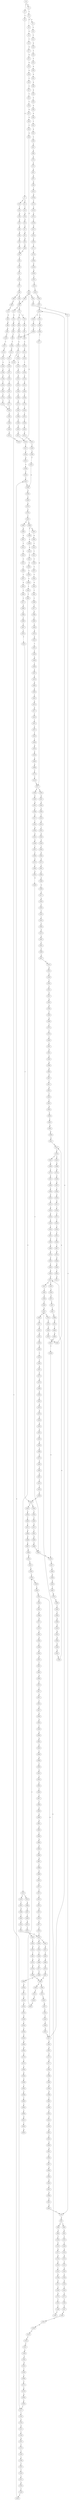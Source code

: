 strict digraph  {
	S0 -> S1 [ label = G ];
	S0 -> S2 [ label = C ];
	S1 -> S3 [ label = T ];
	S2 -> S4 [ label = C ];
	S3 -> S5 [ label = A ];
	S3 -> S6 [ label = G ];
	S4 -> S7 [ label = G ];
	S5 -> S8 [ label = C ];
	S6 -> S9 [ label = G ];
	S7 -> S10 [ label = G ];
	S7 -> S11 [ label = C ];
	S8 -> S12 [ label = T ];
	S9 -> S13 [ label = T ];
	S10 -> S14 [ label = T ];
	S11 -> S15 [ label = T ];
	S12 -> S16 [ label = A ];
	S13 -> S17 [ label = G ];
	S14 -> S18 [ label = G ];
	S15 -> S19 [ label = G ];
	S16 -> S20 [ label = T ];
	S17 -> S21 [ label = G ];
	S18 -> S22 [ label = G ];
	S19 -> S23 [ label = G ];
	S20 -> S24 [ label = T ];
	S21 -> S25 [ label = A ];
	S22 -> S26 [ label = A ];
	S23 -> S27 [ label = A ];
	S24 -> S28 [ label = G ];
	S25 -> S29 [ label = A ];
	S26 -> S30 [ label = A ];
	S27 -> S31 [ label = A ];
	S28 -> S32 [ label = G ];
	S29 -> S33 [ label = C ];
	S30 -> S34 [ label = G ];
	S31 -> S35 [ label = G ];
	S32 -> S36 [ label = A ];
	S33 -> S37 [ label = C ];
	S34 -> S38 [ label = A ];
	S35 -> S39 [ label = A ];
	S36 -> S40 [ label = A ];
	S37 -> S41 [ label = T ];
	S38 -> S42 [ label = A ];
	S39 -> S42 [ label = A ];
	S40 -> S43 [ label = C ];
	S41 -> S44 [ label = C ];
	S42 -> S45 [ label = C ];
	S43 -> S46 [ label = G ];
	S44 -> S47 [ label = G ];
	S45 -> S48 [ label = G ];
	S46 -> S49 [ label = G ];
	S47 -> S50 [ label = G ];
	S48 -> S51 [ label = G ];
	S49 -> S52 [ label = T ];
	S50 -> S53 [ label = C ];
	S51 -> S54 [ label = C ];
	S52 -> S55 [ label = A ];
	S53 -> S56 [ label = A ];
	S54 -> S57 [ label = A ];
	S55 -> S58 [ label = C ];
	S56 -> S59 [ label = C ];
	S57 -> S60 [ label = C ];
	S58 -> S61 [ label = G ];
	S59 -> S62 [ label = G ];
	S59 -> S63 [ label = C ];
	S60 -> S64 [ label = C ];
	S60 -> S65 [ label = T ];
	S61 -> S66 [ label = A ];
	S62 -> S67 [ label = C ];
	S63 -> S68 [ label = G ];
	S64 -> S68 [ label = G ];
	S65 -> S69 [ label = G ];
	S66 -> S70 [ label = A ];
	S67 -> S71 [ label = G ];
	S68 -> S72 [ label = A ];
	S68 -> S73 [ label = G ];
	S69 -> S74 [ label = G ];
	S70 -> S75 [ label = G ];
	S71 -> S76 [ label = C ];
	S72 -> S77 [ label = G ];
	S72 -> S78 [ label = A ];
	S73 -> S79 [ label = G ];
	S74 -> S80 [ label = G ];
	S75 -> S81 [ label = A ];
	S76 -> S82 [ label = G ];
	S77 -> S83 [ label = T ];
	S78 -> S84 [ label = T ];
	S79 -> S85 [ label = A ];
	S80 -> S86 [ label = A ];
	S81 -> S87 [ label = A ];
	S82 -> S88 [ label = C ];
	S82 -> S89 [ label = G ];
	S83 -> S90 [ label = C ];
	S84 -> S91 [ label = G ];
	S85 -> S92 [ label = A ];
	S86 -> S93 [ label = A ];
	S87 -> S94 [ label = G ];
	S88 -> S95 [ label = G ];
	S89 -> S96 [ label = C ];
	S90 -> S97 [ label = C ];
	S91 -> S98 [ label = T ];
	S92 -> S99 [ label = T ];
	S93 -> S100 [ label = C ];
	S94 -> S101 [ label = T ];
	S95 -> S102 [ label = T ];
	S96 -> S103 [ label = T ];
	S97 -> S104 [ label = A ];
	S98 -> S105 [ label = A ];
	S99 -> S106 [ label = T ];
	S100 -> S107 [ label = T ];
	S101 -> S108 [ label = G ];
	S102 -> S109 [ label = C ];
	S103 -> S110 [ label = G ];
	S104 -> S111 [ label = G ];
	S105 -> S112 [ label = G ];
	S106 -> S113 [ label = G ];
	S107 -> S114 [ label = G ];
	S108 -> S115 [ label = T ];
	S109 -> S116 [ label = G ];
	S110 -> S117 [ label = G ];
	S111 -> S118 [ label = T ];
	S111 -> S119 [ label = C ];
	S112 -> S120 [ label = T ];
	S113 -> S121 [ label = A ];
	S114 -> S122 [ label = G ];
	S115 -> S123 [ label = C ];
	S116 -> S124 [ label = A ];
	S117 -> S125 [ label = A ];
	S118 -> S126 [ label = A ];
	S119 -> S127 [ label = T ];
	S120 -> S128 [ label = T ];
	S121 -> S129 [ label = A ];
	S122 -> S130 [ label = A ];
	S123 -> S131 [ label = C ];
	S124 -> S132 [ label = C ];
	S125 -> S133 [ label = A ];
	S126 -> S134 [ label = G ];
	S127 -> S135 [ label = T ];
	S128 -> S136 [ label = T ];
	S129 -> S137 [ label = C ];
	S130 -> S138 [ label = C ];
	S131 -> S139 [ label = T ];
	S132 -> S140 [ label = G ];
	S133 -> S141 [ label = T ];
	S134 -> S142 [ label = G ];
	S135 -> S143 [ label = C ];
	S136 -> S144 [ label = C ];
	S137 -> S145 [ label = C ];
	S138 -> S146 [ label = C ];
	S139 -> S147 [ label = G ];
	S140 -> S148 [ label = C ];
	S141 -> S149 [ label = G ];
	S142 -> S150 [ label = G ];
	S143 -> S151 [ label = A ];
	S144 -> S152 [ label = A ];
	S145 -> S153 [ label = C ];
	S146 -> S154 [ label = C ];
	S147 -> S155 [ label = G ];
	S148 -> S156 [ label = G ];
	S149 -> S157 [ label = G ];
	S150 -> S158 [ label = T ];
	S151 -> S159 [ label = C ];
	S152 -> S160 [ label = C ];
	S153 -> S161 [ label = G ];
	S154 -> S162 [ label = G ];
	S155 -> S163 [ label = C ];
	S156 -> S164 [ label = C ];
	S157 -> S165 [ label = G ];
	S158 -> S166 [ label = C ];
	S159 -> S167 [ label = G ];
	S160 -> S168 [ label = T ];
	S161 -> S169 [ label = T ];
	S162 -> S170 [ label = T ];
	S163 -> S171 [ label = C ];
	S164 -> S172 [ label = C ];
	S165 -> S173 [ label = G ];
	S166 -> S174 [ label = A ];
	S167 -> S175 [ label = C ];
	S168 -> S176 [ label = C ];
	S169 -> S177 [ label = C ];
	S170 -> S178 [ label = C ];
	S171 -> S179 [ label = T ];
	S172 -> S180 [ label = T ];
	S173 -> S181 [ label = T ];
	S174 -> S182 [ label = C ];
	S175 -> S183 [ label = C ];
	S176 -> S184 [ label = C ];
	S177 -> S185 [ label = T ];
	S178 -> S185 [ label = T ];
	S179 -> S186 [ label = G ];
	S180 -> S187 [ label = C ];
	S181 -> S188 [ label = C ];
	S182 -> S189 [ label = T ];
	S183 -> S190 [ label = C ];
	S184 -> S191 [ label = T ];
	S185 -> S192 [ label = C ];
	S186 -> S193 [ label = G ];
	S187 -> S194 [ label = G ];
	S188 -> S195 [ label = C ];
	S189 -> S196 [ label = C ];
	S190 -> S197 [ label = T ];
	S191 -> S198 [ label = T ];
	S192 -> S199 [ label = G ];
	S193 -> S200 [ label = G ];
	S194 -> S201 [ label = G ];
	S195 -> S202 [ label = G ];
	S196 -> S203 [ label = G ];
	S197 -> S204 [ label = T ];
	S198 -> S205 [ label = T ];
	S199 -> S206 [ label = G ];
	S200 -> S207 [ label = T ];
	S201 -> S208 [ label = G ];
	S202 -> S209 [ label = C ];
	S202 -> S210 [ label = T ];
	S203 -> S211 [ label = C ];
	S204 -> S212 [ label = C ];
	S205 -> S213 [ label = C ];
	S206 -> S214 [ label = C ];
	S207 -> S215 [ label = C ];
	S208 -> S216 [ label = C ];
	S209 -> S217 [ label = C ];
	S210 -> S218 [ label = C ];
	S211 -> S219 [ label = T ];
	S212 -> S220 [ label = A ];
	S213 -> S221 [ label = A ];
	S214 -> S222 [ label = A ];
	S215 -> S223 [ label = C ];
	S216 -> S224 [ label = T ];
	S217 -> S225 [ label = G ];
	S218 -> S226 [ label = G ];
	S219 -> S227 [ label = T ];
	S220 -> S228 [ label = T ];
	S221 -> S229 [ label = T ];
	S222 -> S59 [ label = C ];
	S223 -> S230 [ label = C ];
	S224 -> S231 [ label = C ];
	S225 -> S232 [ label = G ];
	S226 -> S233 [ label = G ];
	S227 -> S234 [ label = C ];
	S228 -> S235 [ label = C ];
	S229 -> S236 [ label = C ];
	S230 -> S237 [ label = G ];
	S231 -> S238 [ label = A ];
	S232 -> S239 [ label = A ];
	S233 -> S240 [ label = A ];
	S234 -> S241 [ label = A ];
	S235 -> S242 [ label = C ];
	S236 -> S243 [ label = C ];
	S237 -> S244 [ label = A ];
	S238 -> S245 [ label = C ];
	S239 -> S246 [ label = A ];
	S240 -> S247 [ label = A ];
	S241 -> S248 [ label = T ];
	S242 -> S249 [ label = A ];
	S243 -> S249 [ label = A ];
	S244 -> S250 [ label = G ];
	S244 -> S251 [ label = A ];
	S245 -> S252 [ label = G ];
	S246 -> S253 [ label = C ];
	S247 -> S254 [ label = C ];
	S248 -> S255 [ label = C ];
	S249 -> S256 [ label = G ];
	S250 -> S257 [ label = T ];
	S251 -> S258 [ label = G ];
	S252 -> S259 [ label = T ];
	S253 -> S260 [ label = T ];
	S254 -> S261 [ label = A ];
	S254 -> S262 [ label = T ];
	S255 -> S242 [ label = C ];
	S256 -> S263 [ label = A ];
	S257 -> S264 [ label = C ];
	S258 -> S265 [ label = T ];
	S259 -> S266 [ label = C ];
	S260 -> S267 [ label = G ];
	S261 -> S268 [ label = G ];
	S262 -> S269 [ label = A ];
	S263 -> S270 [ label = A ];
	S264 -> S97 [ label = C ];
	S265 -> S271 [ label = C ];
	S266 -> S272 [ label = C ];
	S267 -> S273 [ label = C ];
	S268 -> S274 [ label = G ];
	S269 -> S275 [ label = C ];
	S270 -> S276 [ label = C ];
	S271 -> S277 [ label = G ];
	S272 -> S278 [ label = A ];
	S273 -> S279 [ label = A ];
	S274 -> S280 [ label = A ];
	S275 -> S281 [ label = A ];
	S276 -> S282 [ label = C ];
	S277 -> S283 [ label = C ];
	S277 -> S284 [ label = A ];
	S278 -> S285 [ label = G ];
	S279 -> S286 [ label = A ];
	S280 -> S287 [ label = A ];
	S281 -> S288 [ label = A ];
	S282 -> S289 [ label = A ];
	S282 -> S290 [ label = G ];
	S283 -> S291 [ label = G ];
	S284 -> S292 [ label = G ];
	S285 -> S293 [ label = C ];
	S286 -> S294 [ label = C ];
	S287 -> S295 [ label = T ];
	S288 -> S296 [ label = C ];
	S289 -> S297 [ label = G ];
	S289 -> S298 [ label = C ];
	S290 -> S299 [ label = G ];
	S291 -> S300 [ label = G ];
	S292 -> S301 [ label = G ];
	S293 -> S127 [ label = T ];
	S294 -> S302 [ label = C ];
	S295 -> S303 [ label = A ];
	S296 -> S304 [ label = G ];
	S297 -> S305 [ label = A ];
	S298 -> S306 [ label = C ];
	S299 -> S307 [ label = A ];
	S300 -> S308 [ label = C ];
	S301 -> S309 [ label = T ];
	S302 -> S310 [ label = A ];
	S303 -> S311 [ label = G ];
	S304 -> S312 [ label = A ];
	S305 -> S313 [ label = C ];
	S306 -> S314 [ label = A ];
	S307 -> S315 [ label = C ];
	S308 -> S316 [ label = T ];
	S309 -> S317 [ label = A ];
	S310 -> S318 [ label = G ];
	S311 -> S319 [ label = T ];
	S312 -> S320 [ label = A ];
	S313 -> S321 [ label = T ];
	S314 -> S322 [ label = C ];
	S315 -> S323 [ label = G ];
	S316 -> S324 [ label = A ];
	S317 -> S325 [ label = T ];
	S318 -> S326 [ label = A ];
	S319 -> S327 [ label = C ];
	S320 -> S328 [ label = A ];
	S321 -> S329 [ label = C ];
	S322 -> S330 [ label = C ];
	S323 -> S331 [ label = C ];
	S324 -> S332 [ label = T ];
	S325 -> S333 [ label = A ];
	S326 -> S334 [ label = A ];
	S327 -> S335 [ label = T ];
	S328 -> S336 [ label = A ];
	S329 -> S337 [ label = C ];
	S330 -> S338 [ label = C ];
	S331 -> S339 [ label = C ];
	S332 -> S340 [ label = A ];
	S333 -> S341 [ label = A ];
	S334 -> S342 [ label = C ];
	S335 -> S343 [ label = C ];
	S336 -> S344 [ label = C ];
	S337 -> S345 [ label = C ];
	S338 -> S346 [ label = C ];
	S339 -> S347 [ label = C ];
	S340 -> S348 [ label = G ];
	S341 -> S349 [ label = G ];
	S342 -> S350 [ label = A ];
	S343 -> S351 [ label = T ];
	S344 -> S352 [ label = A ];
	S345 -> S353 [ label = A ];
	S346 -> S354 [ label = T ];
	S347 -> S355 [ label = A ];
	S348 -> S356 [ label = T ];
	S349 -> S357 [ label = T ];
	S350 -> S358 [ label = G ];
	S351 -> S359 [ label = C ];
	S352 -> S360 [ label = G ];
	S353 -> S361 [ label = T ];
	S354 -> S362 [ label = T ];
	S355 -> S363 [ label = T ];
	S356 -> S364 [ label = A ];
	S357 -> S365 [ label = C ];
	S358 -> S366 [ label = C ];
	S359 -> S367 [ label = T ];
	S360 -> S368 [ label = A ];
	S361 -> S369 [ label = C ];
	S362 -> S370 [ label = C ];
	S363 -> S371 [ label = C ];
	S364 -> S372 [ label = G ];
	S365 -> S373 [ label = G ];
	S366 -> S374 [ label = C ];
	S367 -> S375 [ label = G ];
	S368 -> S376 [ label = A ];
	S369 -> S377 [ label = T ];
	S370 -> S378 [ label = C ];
	S370 -> S379 [ label = G ];
	S371 -> S380 [ label = G ];
	S372 -> S381 [ label = C ];
	S373 -> S382 [ label = T ];
	S374 -> S383 [ label = G ];
	S375 -> S384 [ label = A ];
	S376 -> S385 [ label = G ];
	S377 -> S386 [ label = G ];
	S378 -> S387 [ label = T ];
	S379 -> S388 [ label = A ];
	S380 -> S389 [ label = T ];
	S381 -> S390 [ label = C ];
	S382 -> S391 [ label = G ];
	S383 -> S392 [ label = T ];
	S384 -> S393 [ label = G ];
	S385 -> S394 [ label = G ];
	S386 -> S395 [ label = C ];
	S387 -> S396 [ label = G ];
	S388 -> S397 [ label = T ];
	S389 -> S398 [ label = C ];
	S390 -> S399 [ label = G ];
	S391 -> S400 [ label = G ];
	S392 -> S401 [ label = C ];
	S393 -> S402 [ label = T ];
	S394 -> S403 [ label = G ];
	S395 -> S404 [ label = C ];
	S396 -> S405 [ label = T ];
	S397 -> S406 [ label = C ];
	S398 -> S407 [ label = C ];
	S399 -> S408 [ label = A ];
	S400 -> S409 [ label = T ];
	S401 -> S410 [ label = C ];
	S402 -> S411 [ label = A ];
	S403 -> S412 [ label = G ];
	S404 -> S413 [ label = A ];
	S405 -> S414 [ label = C ];
	S406 -> S415 [ label = G ];
	S407 -> S416 [ label = T ];
	S408 -> S417 [ label = A ];
	S409 -> S418 [ label = A ];
	S410 -> S419 [ label = T ];
	S412 -> S420 [ label = T ];
	S412 -> S421 [ label = G ];
	S413 -> S422 [ label = G ];
	S414 -> S423 [ label = C ];
	S415 -> S424 [ label = T ];
	S416 -> S425 [ label = C ];
	S417 -> S426 [ label = A ];
	S418 -> S427 [ label = C ];
	S419 -> S428 [ label = C ];
	S420 -> S429 [ label = C ];
	S421 -> S430 [ label = T ];
	S422 -> S431 [ label = T ];
	S423 -> S432 [ label = T ];
	S424 -> S433 [ label = T ];
	S425 -> S434 [ label = T ];
	S426 -> S435 [ label = C ];
	S427 -> S436 [ label = C ];
	S428 -> S434 [ label = T ];
	S429 -> S437 [ label = T ];
	S430 -> S438 [ label = C ];
	S431 -> S439 [ label = C ];
	S432 -> S440 [ label = A ];
	S432 -> S441 [ label = T ];
	S433 -> S442 [ label = T ];
	S434 -> S443 [ label = T ];
	S434 -> S444 [ label = G ];
	S435 -> S445 [ label = C ];
	S436 -> S446 [ label = G ];
	S437 -> S447 [ label = C ];
	S438 -> S448 [ label = C ];
	S439 -> S449 [ label = G ];
	S440 -> S450 [ label = C ];
	S441 -> S451 [ label = G ];
	S442 -> S452 [ label = G ];
	S443 -> S453 [ label = C ];
	S444 -> S454 [ label = T ];
	S445 -> S455 [ label = C ];
	S446 -> S456 [ label = G ];
	S447 -> S457 [ label = T ];
	S448 -> S202 [ label = G ];
	S449 -> S458 [ label = T ];
	S450 -> S459 [ label = T ];
	S451 -> S460 [ label = T ];
	S452 -> S461 [ label = T ];
	S453 -> S462 [ label = T ];
	S454 -> S463 [ label = C ];
	S455 -> S464 [ label = C ];
	S456 -> S465 [ label = T ];
	S457 -> S466 [ label = C ];
	S458 -> S467 [ label = A ];
	S459 -> S468 [ label = A ];
	S460 -> S469 [ label = A ];
	S461 -> S470 [ label = A ];
	S462 -> S471 [ label = C ];
	S463 -> S472 [ label = G ];
	S464 -> S473 [ label = G ];
	S465 -> S474 [ label = G ];
	S466 -> S475 [ label = G ];
	S467 -> S476 [ label = A ];
	S468 -> S477 [ label = C ];
	S469 -> S478 [ label = G ];
	S470 -> S479 [ label = G ];
	S471 -> S480 [ label = G ];
	S472 -> S481 [ label = T ];
	S473 -> S482 [ label = A ];
	S474 -> S483 [ label = G ];
	S475 -> S484 [ label = T ];
	S476 -> S485 [ label = G ];
	S477 -> S486 [ label = C ];
	S478 -> S487 [ label = G ];
	S479 -> S488 [ label = G ];
	S480 -> S489 [ label = G ];
	S481 -> S490 [ label = G ];
	S482 -> S491 [ label = C ];
	S483 -> S492 [ label = T ];
	S484 -> S493 [ label = G ];
	S485 -> S494 [ label = A ];
	S486 -> S495 [ label = A ];
	S487 -> S496 [ label = A ];
	S488 -> S496 [ label = A ];
	S489 -> S497 [ label = A ];
	S490 -> S498 [ label = G ];
	S491 -> S499 [ label = T ];
	S492 -> S500 [ label = T ];
	S493 -> S501 [ label = G ];
	S494 -> S502 [ label = C ];
	S495 -> S503 [ label = G ];
	S496 -> S504 [ label = G ];
	S496 -> S505 [ label = A ];
	S497 -> S506 [ label = G ];
	S498 -> S409 [ label = T ];
	S499 -> S507 [ label = A ];
	S500 -> S508 [ label = A ];
	S501 -> S509 [ label = T ];
	S502 -> S510 [ label = G ];
	S503 -> S511 [ label = G ];
	S504 -> S512 [ label = A ];
	S505 -> S513 [ label = A ];
	S506 -> S514 [ label = A ];
	S507 -> S515 [ label = G ];
	S508 -> S516 [ label = G ];
	S509 -> S418 [ label = A ];
	S510 -> S517 [ label = G ];
	S511 -> S518 [ label = A ];
	S512 -> S519 [ label = G ];
	S513 -> S520 [ label = G ];
	S514 -> S521 [ label = G ];
	S515 -> S522 [ label = A ];
	S516 -> S523 [ label = A ];
	S517 -> S524 [ label = C ];
	S518 -> S525 [ label = G ];
	S519 -> S526 [ label = G ];
	S520 -> S527 [ label = G ];
	S521 -> S528 [ label = G ];
	S522 -> S529 [ label = A ];
	S523 -> S530 [ label = A ];
	S524 -> S531 [ label = T ];
	S525 -> S532 [ label = A ];
	S526 -> S533 [ label = T ];
	S527 -> S534 [ label = T ];
	S528 -> S533 [ label = T ];
	S529 -> S535 [ label = T ];
	S530 -> S536 [ label = G ];
	S531 -> S537 [ label = C ];
	S532 -> S538 [ label = G ];
	S533 -> S539 [ label = C ];
	S534 -> S540 [ label = C ];
	S535 -> S541 [ label = C ];
	S536 -> S542 [ label = G ];
	S537 -> S543 [ label = T ];
	S538 -> S544 [ label = T ];
	S539 -> S545 [ label = C ];
	S540 -> S546 [ label = C ];
	S541 -> S547 [ label = G ];
	S542 -> S548 [ label = G ];
	S543 -> S549 [ label = C ];
	S544 -> S550 [ label = C ];
	S545 -> S551 [ label = C ];
	S546 -> S552 [ label = C ];
	S547 -> S553 [ label = G ];
	S548 -> S412 [ label = G ];
	S549 -> S554 [ label = G ];
	S550 -> S555 [ label = A ];
	S551 -> S556 [ label = A ];
	S551 -> S557 [ label = G ];
	S552 -> S557 [ label = G ];
	S553 -> S558 [ label = G ];
	S554 -> S559 [ label = A ];
	S555 -> S560 [ label = G ];
	S556 -> S561 [ label = G ];
	S557 -> S562 [ label = G ];
	S557 -> S244 [ label = A ];
	S558 -> S563 [ label = T ];
	S559 -> S564 [ label = A ];
	S560 -> S565 [ label = G ];
	S561 -> S566 [ label = A ];
	S562 -> S567 [ label = A ];
	S563 -> S568 [ label = A ];
	S564 -> S569 [ label = G ];
	S565 -> S570 [ label = A ];
	S566 -> S571 [ label = G ];
	S567 -> S572 [ label = G ];
	S568 -> S573 [ label = T ];
	S569 -> S574 [ label = T ];
	S570 -> S575 [ label = C ];
	S571 -> S576 [ label = C ];
	S572 -> S577 [ label = G ];
	S573 -> S578 [ label = C ];
	S574 -> S579 [ label = C ];
	S575 -> S580 [ label = C ];
	S576 -> S581 [ label = C ];
	S577 -> S582 [ label = C ];
	S578 -> S583 [ label = C ];
	S579 -> S277 [ label = G ];
	S580 -> S584 [ label = A ];
	S581 -> S585 [ label = A ];
	S582 -> S586 [ label = G ];
	S583 -> S587 [ label = C ];
	S584 -> S588 [ label = G ];
	S585 -> S589 [ label = C ];
	S586 -> S590 [ label = T ];
	S587 -> S591 [ label = G ];
	S588 -> S592 [ label = T ];
	S589 -> S593 [ label = G ];
	S590 -> S594 [ label = G ];
	S591 -> S595 [ label = A ];
	S592 -> S596 [ label = C ];
	S593 -> S597 [ label = G ];
	S594 -> S598 [ label = G ];
	S595 -> S599 [ label = A ];
	S596 -> S600 [ label = T ];
	S597 -> S601 [ label = T ];
	S598 -> S602 [ label = T ];
	S599 -> S603 [ label = A ];
	S600 -> S604 [ label = C ];
	S601 -> S605 [ label = T ];
	S602 -> S606 [ label = A ];
	S603 -> S607 [ label = G ];
	S604 -> S608 [ label = T ];
	S605 -> S609 [ label = A ];
	S606 -> S610 [ label = T ];
	S607 -> S611 [ label = T ];
	S608 -> S612 [ label = G ];
	S609 -> S613 [ label = C ];
	S610 -> S614 [ label = G ];
	S611 -> S615 [ label = G ];
	S612 -> S616 [ label = T ];
	S613 -> S617 [ label = T ];
	S614 -> S618 [ label = A ];
	S615 -> S619 [ label = T ];
	S616 -> S620 [ label = A ];
	S617 -> S621 [ label = G ];
	S618 -> S622 [ label = G ];
	S619 -> S623 [ label = C ];
	S621 -> S624 [ label = C ];
	S622 -> S625 [ label = C ];
	S623 -> S626 [ label = G ];
	S624 -> S627 [ label = A ];
	S625 -> S628 [ label = G ];
	S626 -> S629 [ label = T ];
	S627 -> S630 [ label = G ];
	S628 -> S631 [ label = G ];
	S629 -> S632 [ label = C ];
	S630 -> S633 [ label = A ];
	S631 -> S634 [ label = T ];
	S632 -> S635 [ label = G ];
	S633 -> S636 [ label = C ];
	S634 -> S637 [ label = C ];
	S635 -> S638 [ label = G ];
	S636 -> S639 [ label = G ];
	S637 -> S640 [ label = G ];
	S638 -> S641 [ label = A ];
	S639 -> S642 [ label = G ];
	S640 -> S643 [ label = C ];
	S641 -> S247 [ label = A ];
	S642 -> S644 [ label = A ];
	S643 -> S645 [ label = A ];
	S644 -> S646 [ label = C ];
	S645 -> S647 [ label = C ];
	S646 -> S648 [ label = A ];
	S647 -> S649 [ label = G ];
	S648 -> S650 [ label = C ];
	S649 -> S651 [ label = C ];
	S650 -> S652 [ label = A ];
	S651 -> S653 [ label = G ];
	S652 -> S654 [ label = C ];
	S653 -> S76 [ label = C ];
	S654 -> S655 [ label = C ];
	S655 -> S656 [ label = T ];
	S656 -> S657 [ label = C ];
	S657 -> S658 [ label = T ];
	S658 -> S659 [ label = A ];
	S659 -> S660 [ label = G ];
	S660 -> S661 [ label = A ];
	S661 -> S662 [ label = A ];
	S662 -> S663 [ label = C ];
	S663 -> S664 [ label = G ];
	S664 -> S665 [ label = A ];
	S665 -> S666 [ label = G ];
	S666 -> S667 [ label = G ];
	S667 -> S668 [ label = T ];
	S668 -> S669 [ label = G ];
	S669 -> S670 [ label = T ];
	S670 -> S671 [ label = C ];
	S671 -> S672 [ label = C ];
	S672 -> S673 [ label = C ];
	S673 -> S674 [ label = T ];
	S674 -> S675 [ label = G ];
	S675 -> S676 [ label = T ];
	S676 -> S677 [ label = C ];
	S677 -> S678 [ label = C ];
	S678 -> S432 [ label = T ];
}
